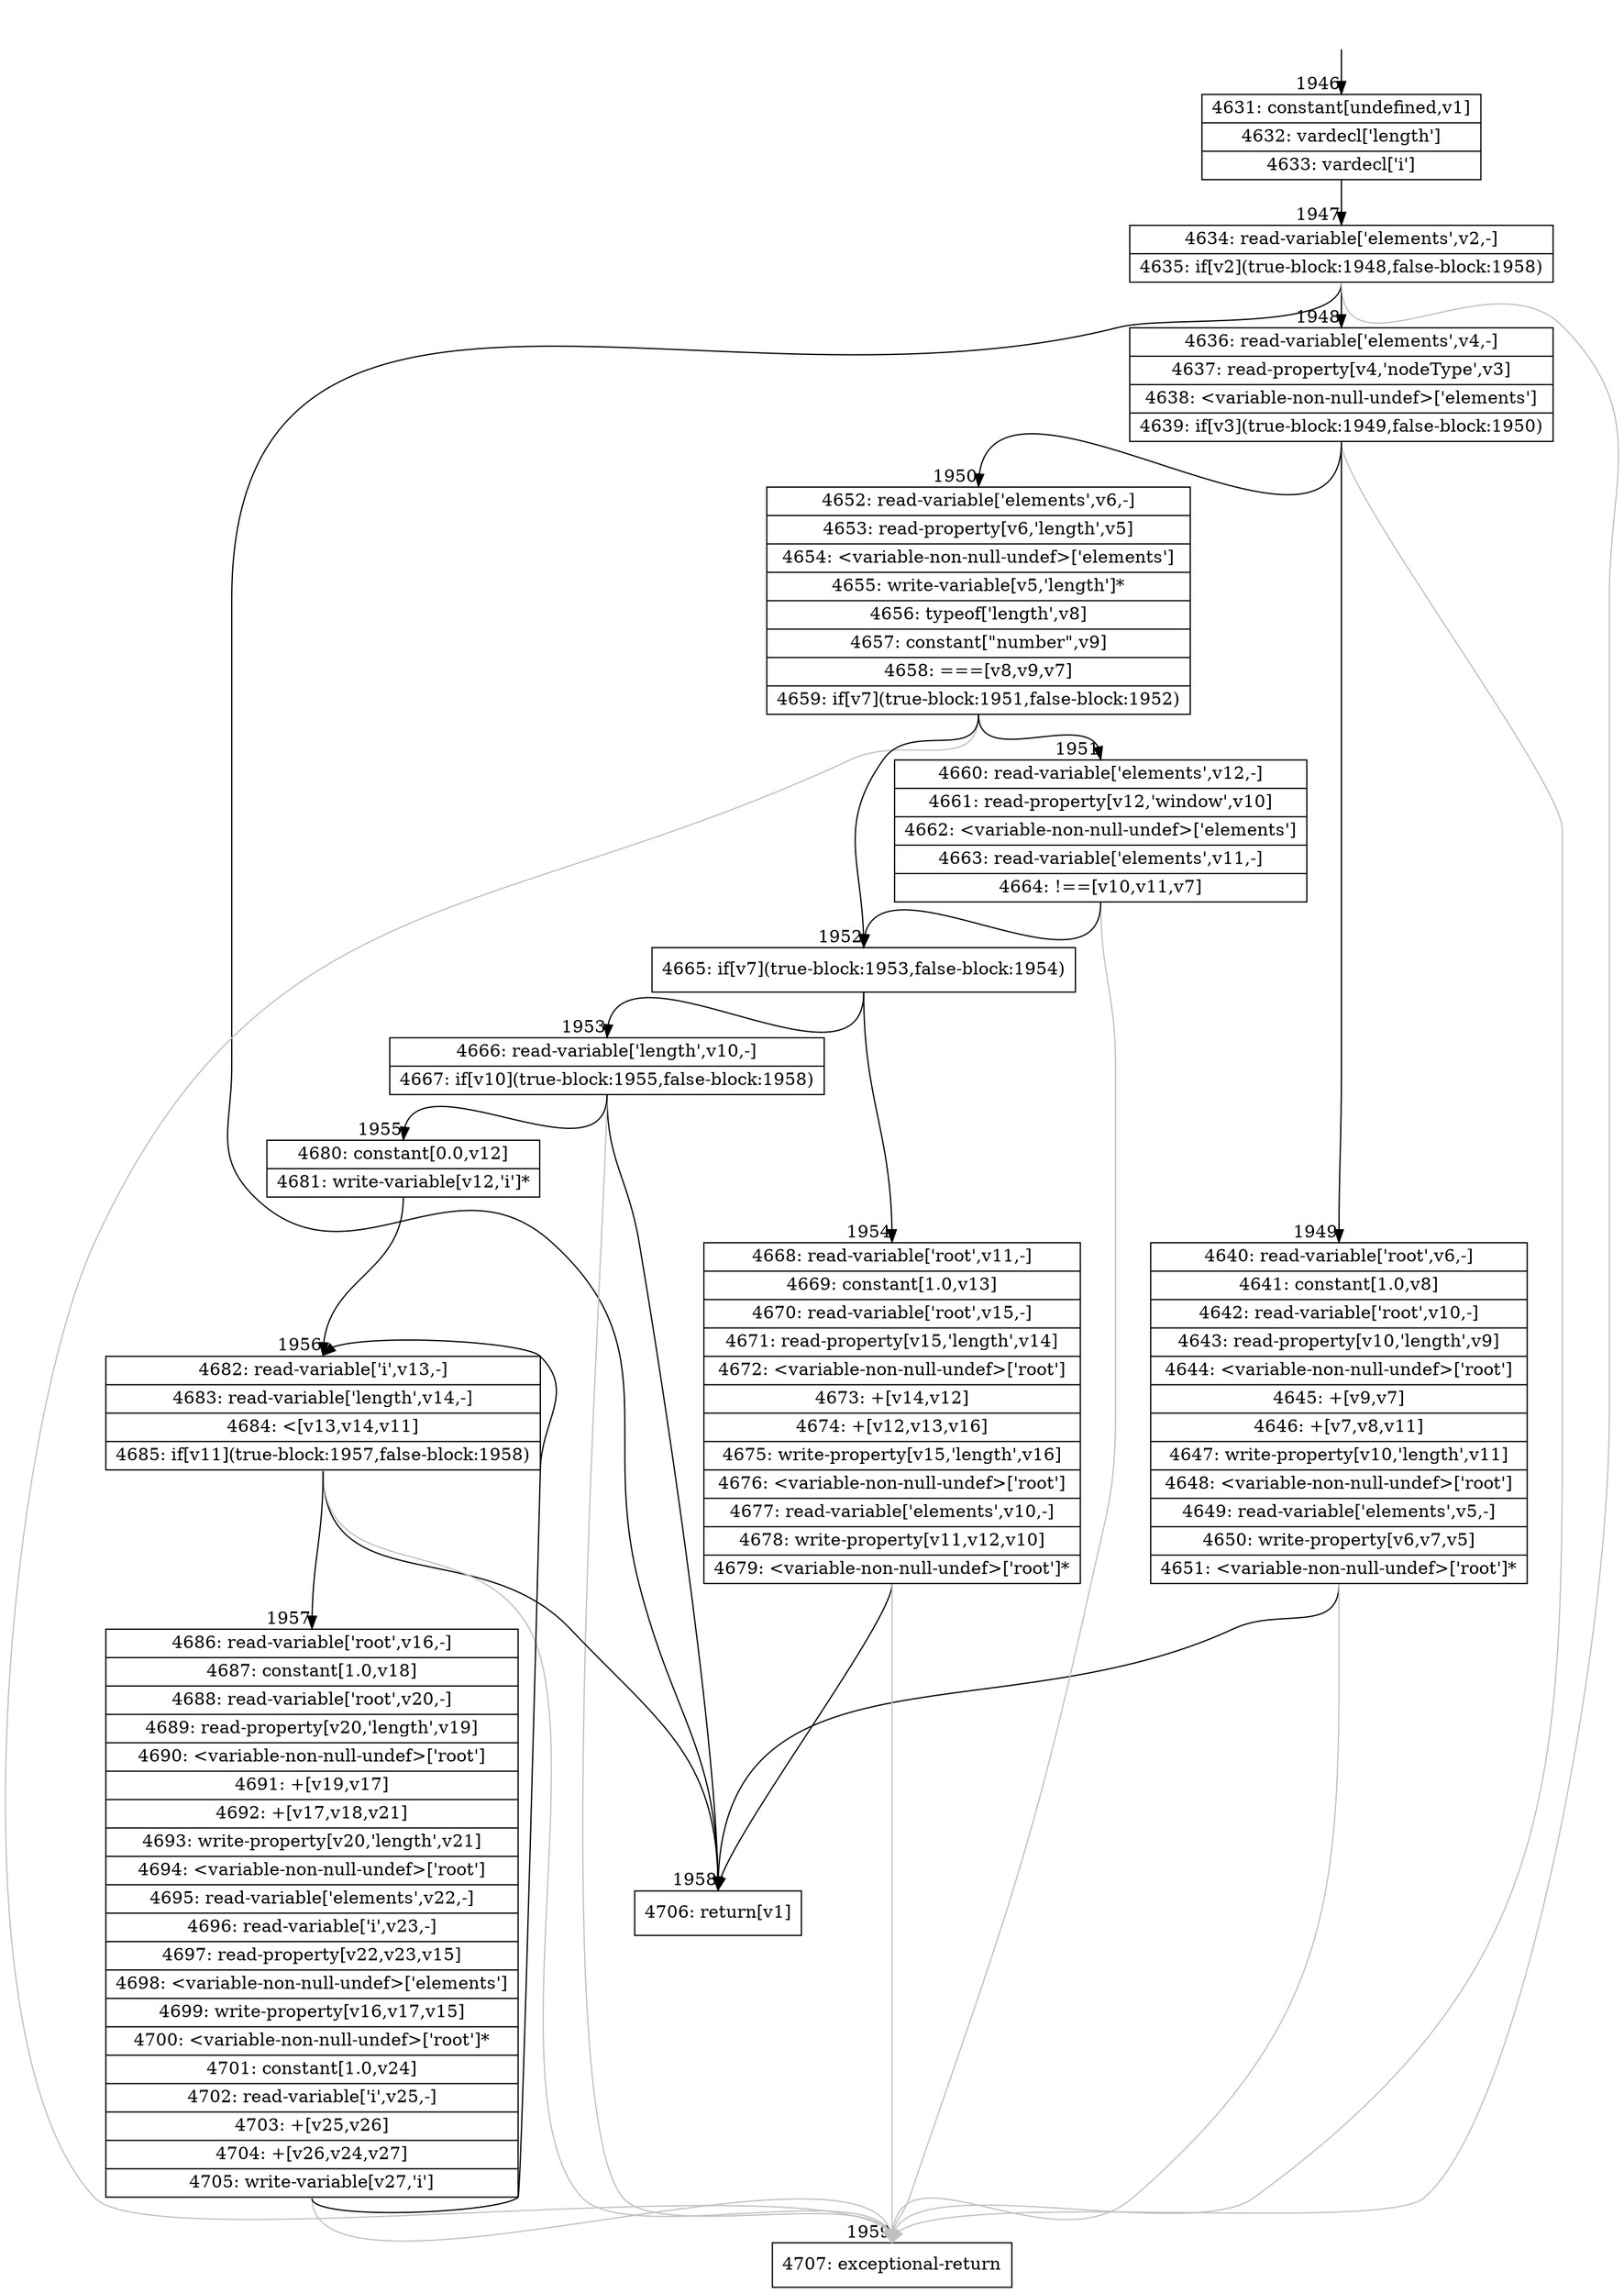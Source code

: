 digraph {
rankdir="TD"
BB_entry144[shape=none,label=""];
BB_entry144 -> BB1946 [tailport=s, headport=n, headlabel="    1946"]
BB1946 [shape=record label="{4631: constant[undefined,v1]|4632: vardecl['length']|4633: vardecl['i']}" ] 
BB1946 -> BB1947 [tailport=s, headport=n, headlabel="      1947"]
BB1947 [shape=record label="{4634: read-variable['elements',v2,-]|4635: if[v2](true-block:1948,false-block:1958)}" ] 
BB1947 -> BB1948 [tailport=s, headport=n, headlabel="      1948"]
BB1947 -> BB1958 [tailport=s, headport=n, headlabel="      1958"]
BB1947 -> BB1959 [tailport=s, headport=n, color=gray, headlabel="      1959"]
BB1948 [shape=record label="{4636: read-variable['elements',v4,-]|4637: read-property[v4,'nodeType',v3]|4638: \<variable-non-null-undef\>['elements']|4639: if[v3](true-block:1949,false-block:1950)}" ] 
BB1948 -> BB1949 [tailport=s, headport=n, headlabel="      1949"]
BB1948 -> BB1950 [tailport=s, headport=n, headlabel="      1950"]
BB1948 -> BB1959 [tailport=s, headport=n, color=gray]
BB1949 [shape=record label="{4640: read-variable['root',v6,-]|4641: constant[1.0,v8]|4642: read-variable['root',v10,-]|4643: read-property[v10,'length',v9]|4644: \<variable-non-null-undef\>['root']|4645: +[v9,v7]|4646: +[v7,v8,v11]|4647: write-property[v10,'length',v11]|4648: \<variable-non-null-undef\>['root']|4649: read-variable['elements',v5,-]|4650: write-property[v6,v7,v5]|4651: \<variable-non-null-undef\>['root']*}" ] 
BB1949 -> BB1958 [tailport=s, headport=n]
BB1949 -> BB1959 [tailport=s, headport=n, color=gray]
BB1950 [shape=record label="{4652: read-variable['elements',v6,-]|4653: read-property[v6,'length',v5]|4654: \<variable-non-null-undef\>['elements']|4655: write-variable[v5,'length']*|4656: typeof['length',v8]|4657: constant[\"number\",v9]|4658: ===[v8,v9,v7]|4659: if[v7](true-block:1951,false-block:1952)}" ] 
BB1950 -> BB1952 [tailport=s, headport=n, headlabel="      1952"]
BB1950 -> BB1951 [tailport=s, headport=n, headlabel="      1951"]
BB1950 -> BB1959 [tailport=s, headport=n, color=gray]
BB1951 [shape=record label="{4660: read-variable['elements',v12,-]|4661: read-property[v12,'window',v10]|4662: \<variable-non-null-undef\>['elements']|4663: read-variable['elements',v11,-]|4664: !==[v10,v11,v7]}" ] 
BB1951 -> BB1952 [tailport=s, headport=n]
BB1951 -> BB1959 [tailport=s, headport=n, color=gray]
BB1952 [shape=record label="{4665: if[v7](true-block:1953,false-block:1954)}" ] 
BB1952 -> BB1953 [tailport=s, headport=n, headlabel="      1953"]
BB1952 -> BB1954 [tailport=s, headport=n, headlabel="      1954"]
BB1953 [shape=record label="{4666: read-variable['length',v10,-]|4667: if[v10](true-block:1955,false-block:1958)}" ] 
BB1953 -> BB1955 [tailport=s, headport=n, headlabel="      1955"]
BB1953 -> BB1958 [tailport=s, headport=n]
BB1953 -> BB1959 [tailport=s, headport=n, color=gray]
BB1954 [shape=record label="{4668: read-variable['root',v11,-]|4669: constant[1.0,v13]|4670: read-variable['root',v15,-]|4671: read-property[v15,'length',v14]|4672: \<variable-non-null-undef\>['root']|4673: +[v14,v12]|4674: +[v12,v13,v16]|4675: write-property[v15,'length',v16]|4676: \<variable-non-null-undef\>['root']|4677: read-variable['elements',v10,-]|4678: write-property[v11,v12,v10]|4679: \<variable-non-null-undef\>['root']*}" ] 
BB1954 -> BB1958 [tailport=s, headport=n]
BB1954 -> BB1959 [tailport=s, headport=n, color=gray]
BB1955 [shape=record label="{4680: constant[0.0,v12]|4681: write-variable[v12,'i']*}" ] 
BB1955 -> BB1956 [tailport=s, headport=n, headlabel="      1956"]
BB1956 [shape=record label="{4682: read-variable['i',v13,-]|4683: read-variable['length',v14,-]|4684: \<[v13,v14,v11]|4685: if[v11](true-block:1957,false-block:1958)}" ] 
BB1956 -> BB1957 [tailport=s, headport=n, headlabel="      1957"]
BB1956 -> BB1958 [tailport=s, headport=n]
BB1956 -> BB1959 [tailport=s, headport=n, color=gray]
BB1957 [shape=record label="{4686: read-variable['root',v16,-]|4687: constant[1.0,v18]|4688: read-variable['root',v20,-]|4689: read-property[v20,'length',v19]|4690: \<variable-non-null-undef\>['root']|4691: +[v19,v17]|4692: +[v17,v18,v21]|4693: write-property[v20,'length',v21]|4694: \<variable-non-null-undef\>['root']|4695: read-variable['elements',v22,-]|4696: read-variable['i',v23,-]|4697: read-property[v22,v23,v15]|4698: \<variable-non-null-undef\>['elements']|4699: write-property[v16,v17,v15]|4700: \<variable-non-null-undef\>['root']*|4701: constant[1.0,v24]|4702: read-variable['i',v25,-]|4703: +[v25,v26]|4704: +[v26,v24,v27]|4705: write-variable[v27,'i']}" ] 
BB1957 -> BB1956 [tailport=s, headport=n]
BB1957 -> BB1959 [tailport=s, headport=n, color=gray]
BB1958 [shape=record label="{4706: return[v1]}" ] 
BB1959 [shape=record label="{4707: exceptional-return}" ] 
//#$~ 2930
}
